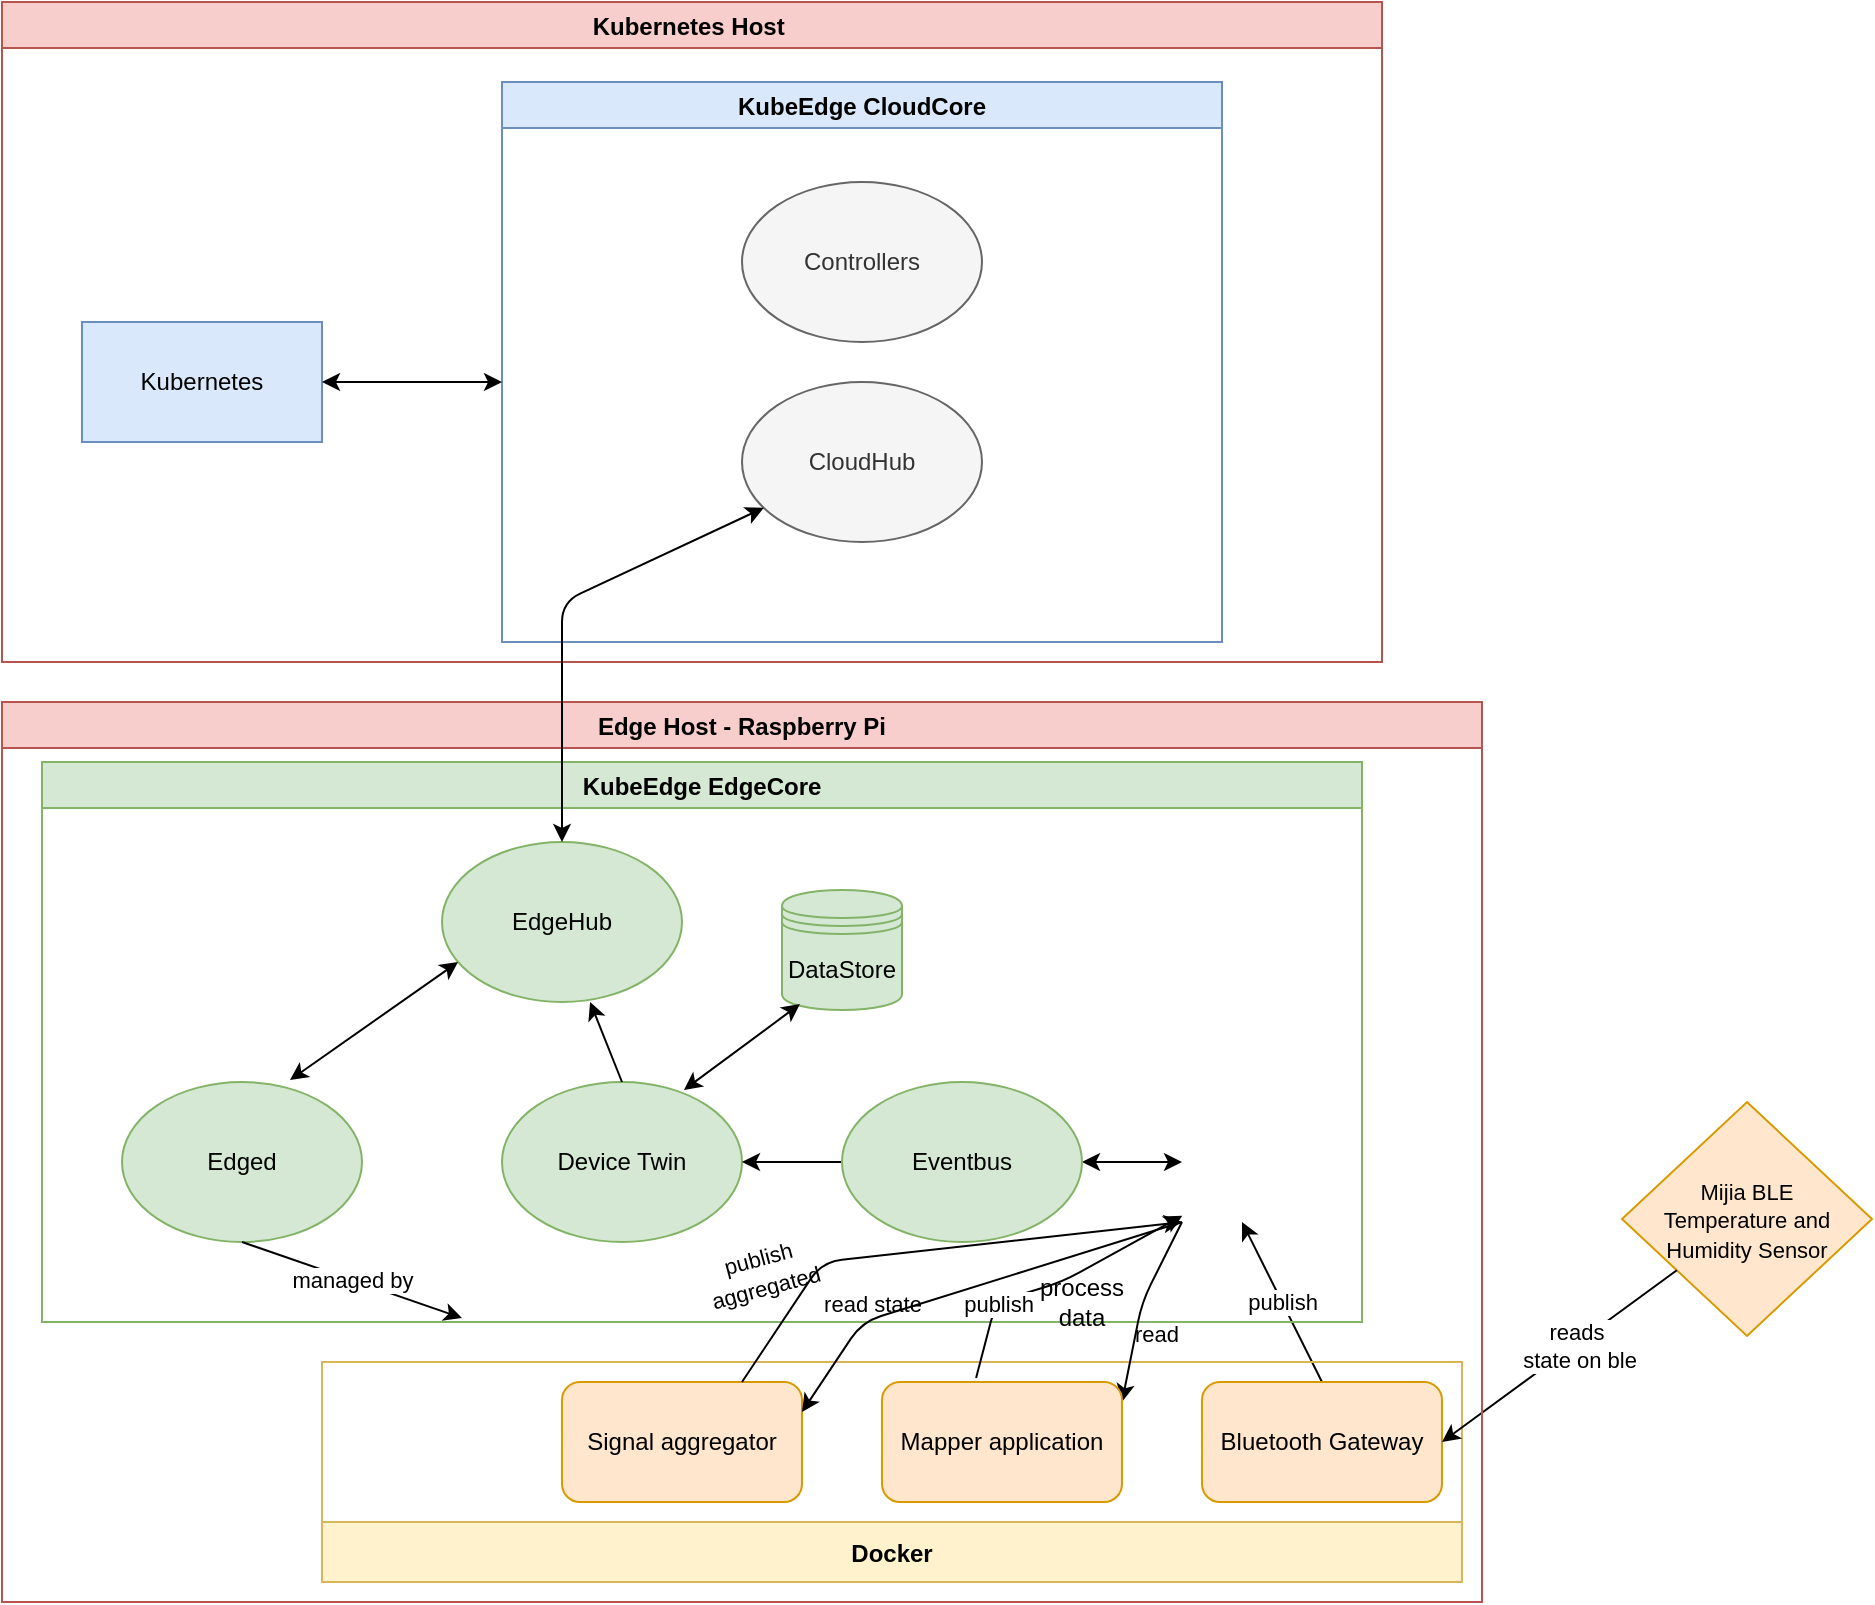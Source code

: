 <mxfile version="15.8.4" type="device"><diagram id="oH_WaApHHXcV6CkFzTGJ" name="Page-1"><mxGraphModel dx="946" dy="672" grid="1" gridSize="10" guides="1" tooltips="1" connect="1" arrows="1" fold="1" page="1" pageScale="1" pageWidth="1169" pageHeight="827" math="0" shadow="0"><root><mxCell id="0"/><mxCell id="1" parent="0"/><mxCell id="12OhkxzsGymuenFKaiSf-7" value="EdgeHub" style="ellipse;whiteSpace=wrap;html=1;fillColor=#d5e8d4;strokeColor=#82b366;" parent="1" vertex="1"><mxGeometry x="270" y="430" width="120" height="80" as="geometry"/></mxCell><mxCell id="12OhkxzsGymuenFKaiSf-8" value="Device Twin" style="ellipse;whiteSpace=wrap;html=1;fillColor=#d5e8d4;strokeColor=#82b366;" parent="1" vertex="1"><mxGeometry x="300" y="550" width="120" height="80" as="geometry"/></mxCell><mxCell id="AnsxF-94lp9Sh54C-K4z-2" value="" style="shape=image;verticalLabelPosition=bottom;labelBackgroundColor=#ffffff;verticalAlign=top;aspect=fixed;imageAspect=0;image=https://res.cloudinary.com/canonical/image/fetch/f_auto,q_auto,fl_sanitize,w_60,h_60/https://dashboard.snapcraft.io/site_media/appmedia/2018/08/mosquitto-logo-only.svg.png;" parent="1" vertex="1"><mxGeometry x="640" y="560" width="60" height="60" as="geometry"/></mxCell><mxCell id="AnsxF-94lp9Sh54C-K4z-3" value="" style="endArrow=classic;startArrow=classic;html=1;entryX=0;entryY=0.5;entryDx=0;entryDy=0;exitX=1;exitY=0.5;exitDx=0;exitDy=0;" parent="1" source="12OhkxzsGymuenFKaiSf-9" target="AnsxF-94lp9Sh54C-K4z-2" edge="1"><mxGeometry width="50" height="50" relative="1" as="geometry"><mxPoint x="520" y="630" as="sourcePoint"/><mxPoint x="570" y="580" as="targetPoint"/></mxGeometry></mxCell><mxCell id="AnsxF-94lp9Sh54C-K4z-4" value="" style="endArrow=classic;html=1;entryX=1;entryY=0.5;entryDx=0;entryDy=0;exitX=0;exitY=0.5;exitDx=0;exitDy=0;" parent="1" source="12OhkxzsGymuenFKaiSf-9" target="12OhkxzsGymuenFKaiSf-8" edge="1"><mxGeometry width="50" height="50" relative="1" as="geometry"><mxPoint x="520" y="630" as="sourcePoint"/><mxPoint x="570" y="580" as="targetPoint"/></mxGeometry></mxCell><mxCell id="AnsxF-94lp9Sh54C-K4z-9" value="&lt;span style=&quot;color: rgb(0 , 0 , 0) ; font-family: &amp;#34;helvetica&amp;#34; ; font-size: 11px ; font-style: normal ; font-weight: 400 ; letter-spacing: normal ; text-align: center ; text-indent: 0px ; text-transform: none ; word-spacing: 0px ; display: inline ; float: none&quot;&gt;Mijia BLE&lt;br&gt;Temperature and Humidity Sensor&lt;/span&gt;" style="rhombus;whiteSpace=wrap;html=1;fillColor=#ffe6cc;strokeColor=#d79b00;" parent="1" vertex="1"><mxGeometry x="860" y="560" width="125" height="117" as="geometry"/></mxCell><mxCell id="AnsxF-94lp9Sh54C-K4z-10" value="" style="endArrow=classic;html=1;entryX=0.5;entryY=1;entryDx=0;entryDy=0;exitX=0.5;exitY=0;exitDx=0;exitDy=0;" parent="1" source="12OhkxzsGymuenFKaiSf-11" target="AnsxF-94lp9Sh54C-K4z-2" edge="1"><mxGeometry relative="1" as="geometry"><mxPoint x="430" y="770" as="sourcePoint"/><mxPoint x="530" y="770" as="targetPoint"/></mxGeometry></mxCell><mxCell id="AnsxF-94lp9Sh54C-K4z-11" value="publish" style="edgeLabel;resizable=0;html=1;align=center;verticalAlign=middle;" parent="AnsxF-94lp9Sh54C-K4z-10" connectable="0" vertex="1"><mxGeometry relative="1" as="geometry"/></mxCell><mxCell id="AnsxF-94lp9Sh54C-K4z-17" value="DataStore" style="shape=datastore;whiteSpace=wrap;html=1;fillColor=#d5e8d4;strokeColor=#82b366;" parent="1" vertex="1"><mxGeometry x="440" y="454" width="60" height="60" as="geometry"/></mxCell><mxCell id="AnsxF-94lp9Sh54C-K4z-23" value="Edged" style="ellipse;whiteSpace=wrap;html=1;fillColor=#d5e8d4;strokeColor=#82b366;" parent="1" vertex="1"><mxGeometry x="110" y="550" width="120" height="80" as="geometry"/></mxCell><mxCell id="AnsxF-94lp9Sh54C-K4z-24" value="" style="endArrow=classic;startArrow=classic;html=1;exitX=0.7;exitY=-0.012;exitDx=0;exitDy=0;exitPerimeter=0;entryX=0.067;entryY=0.75;entryDx=0;entryDy=0;entryPerimeter=0;" parent="1" source="AnsxF-94lp9Sh54C-K4z-23" target="12OhkxzsGymuenFKaiSf-7" edge="1"><mxGeometry width="50" height="50" relative="1" as="geometry"><mxPoint x="220" y="540" as="sourcePoint"/><mxPoint x="270" y="490" as="targetPoint"/></mxGeometry></mxCell><mxCell id="AnsxF-94lp9Sh54C-K4z-25" value="" style="endArrow=classic;html=1;entryX=0.617;entryY=1;entryDx=0;entryDy=0;entryPerimeter=0;exitX=0.5;exitY=0;exitDx=0;exitDy=0;" parent="1" source="12OhkxzsGymuenFKaiSf-8" target="12OhkxzsGymuenFKaiSf-7" edge="1"><mxGeometry width="50" height="50" relative="1" as="geometry"><mxPoint x="450" y="710" as="sourcePoint"/><mxPoint x="500" y="660" as="targetPoint"/></mxGeometry></mxCell><mxCell id="AnsxF-94lp9Sh54C-K4z-26" value="" style="endArrow=classic;startArrow=classic;html=1;exitX=0.758;exitY=0.05;exitDx=0;exitDy=0;exitPerimeter=0;entryX=0.15;entryY=0.95;entryDx=0;entryDy=0;entryPerimeter=0;" parent="1" source="12OhkxzsGymuenFKaiSf-8" target="AnsxF-94lp9Sh54C-K4z-17" edge="1"><mxGeometry width="50" height="50" relative="1" as="geometry"><mxPoint x="390" y="560" as="sourcePoint"/><mxPoint x="440" y="510" as="targetPoint"/></mxGeometry></mxCell><mxCell id="AnsxF-94lp9Sh54C-K4z-27" value="Docker" style="swimlane;fillColor=#fff2cc;startSize=30;flipV=1;strokeColor=#d6b656;" parent="1" vertex="1"><mxGeometry x="210" y="690" width="570" height="110" as="geometry"><mxRectangle x="170" y="620" width="90" height="110" as="alternateBounds"/></mxGeometry></mxCell><mxCell id="12OhkxzsGymuenFKaiSf-11" value="Bluetooth Gateway" style="rounded=1;whiteSpace=wrap;html=1;fillColor=#ffe6cc;strokeColor=#d79b00;" parent="AnsxF-94lp9Sh54C-K4z-27" vertex="1"><mxGeometry x="440" y="10" width="120" height="60" as="geometry"/></mxCell><mxCell id="IsAHk6qNuBPSFy00uia0-1" value="Signal aggregator" style="rounded=1;whiteSpace=wrap;html=1;fillColor=#ffe6cc;strokeColor=#d79b00;" parent="AnsxF-94lp9Sh54C-K4z-27" vertex="1"><mxGeometry x="120" y="10" width="120" height="60" as="geometry"/></mxCell><mxCell id="AnsxF-94lp9Sh54C-K4z-34" value="" style="endArrow=classic;html=1;exitX=0.5;exitY=1;exitDx=0;exitDy=0;" parent="1" source="AnsxF-94lp9Sh54C-K4z-23" edge="1"><mxGeometry relative="1" as="geometry"><mxPoint x="150" y="660" as="sourcePoint"/><mxPoint x="280" y="668" as="targetPoint"/></mxGeometry></mxCell><mxCell id="AnsxF-94lp9Sh54C-K4z-35" value="managed by" style="edgeLabel;resizable=0;html=1;align=center;verticalAlign=middle;" parent="AnsxF-94lp9Sh54C-K4z-34" connectable="0" vertex="1"><mxGeometry relative="1" as="geometry"/></mxCell><mxCell id="AnsxF-94lp9Sh54C-K4z-36" value="KubeEdge EdgeCore" style="swimlane;fillColor=#d5e8d4;strokeColor=#82b366;" parent="1" vertex="1"><mxGeometry x="70" y="390" width="660" height="280" as="geometry"/></mxCell><mxCell id="12OhkxzsGymuenFKaiSf-9" value="Eventbus" style="ellipse;whiteSpace=wrap;html=1;fillColor=#d5e8d4;strokeColor=#82b366;" parent="AnsxF-94lp9Sh54C-K4z-36" vertex="1"><mxGeometry x="400" y="160" width="120" height="80" as="geometry"/></mxCell><mxCell id="zqTOvpFKbbeMaFAmrcQu-3" value="&lt;font style=&quot;font-size: 11px&quot;&gt;publish aggregated&lt;/font&gt;" style="text;html=1;strokeColor=none;fillColor=none;align=center;verticalAlign=middle;whiteSpace=wrap;rounded=0;labelBackgroundColor=none;rotation=-15;" parent="AnsxF-94lp9Sh54C-K4z-36" vertex="1"><mxGeometry x="330" y="240" width="60" height="30" as="geometry"/></mxCell><mxCell id="AnsxF-94lp9Sh54C-K4z-37" value="CloudHub" style="ellipse;whiteSpace=wrap;html=1;fillColor=#f5f5f5;strokeColor=#666666;fontColor=#333333;" parent="1" vertex="1"><mxGeometry x="420" y="200" width="120" height="80" as="geometry"/></mxCell><mxCell id="AnsxF-94lp9Sh54C-K4z-38" value="Kubernetes" style="rounded=0;whiteSpace=wrap;html=1;fillColor=#dae8fc;strokeColor=#6c8ebf;" parent="1" vertex="1"><mxGeometry x="90" y="170" width="120" height="60" as="geometry"/></mxCell><mxCell id="AnsxF-94lp9Sh54C-K4z-40" value="KubeEdge CloudCore" style="swimlane;fillColor=#dae8fc;strokeColor=#6c8ebf;" parent="1" vertex="1"><mxGeometry x="300" y="50" width="360" height="280" as="geometry"/></mxCell><mxCell id="AnsxF-94lp9Sh54C-K4z-39" value="Controllers" style="ellipse;whiteSpace=wrap;html=1;fillColor=#f5f5f5;strokeColor=#666666;fontColor=#333333;" parent="AnsxF-94lp9Sh54C-K4z-40" vertex="1"><mxGeometry x="120" y="50" width="120" height="80" as="geometry"/></mxCell><mxCell id="AnsxF-94lp9Sh54C-K4z-44" value="" style="endArrow=classic;startArrow=classic;html=1;exitX=1;exitY=0.5;exitDx=0;exitDy=0;" parent="1" source="AnsxF-94lp9Sh54C-K4z-38" edge="1"><mxGeometry width="50" height="50" relative="1" as="geometry"><mxPoint x="430" y="360" as="sourcePoint"/><mxPoint x="300" y="200" as="targetPoint"/></mxGeometry></mxCell><mxCell id="4EsovbHgNXATDf14G56l-1" value="" style="endArrow=classic;html=1;entryX=1;entryY=0.167;entryDx=0;entryDy=0;entryPerimeter=0;exitX=0;exitY=1;exitDx=0;exitDy=0;" parent="1" source="AnsxF-94lp9Sh54C-K4z-2" target="12OhkxzsGymuenFKaiSf-10" edge="1"><mxGeometry relative="1" as="geometry"><mxPoint x="530" y="660" as="sourcePoint"/><mxPoint x="630" y="660" as="targetPoint"/><Array as="points"><mxPoint x="620" y="660"/></Array></mxGeometry></mxCell><mxCell id="4EsovbHgNXATDf14G56l-2" value="read" style="edgeLabel;resizable=0;html=1;align=center;verticalAlign=middle;labelBackgroundColor=none;" parent="4EsovbHgNXATDf14G56l-1" connectable="0" vertex="1"><mxGeometry relative="1" as="geometry"><mxPoint x="7" y="13" as="offset"/></mxGeometry></mxCell><mxCell id="4EsovbHgNXATDf14G56l-4" value="process data" style="text;html=1;strokeColor=none;align=center;verticalAlign=middle;whiteSpace=wrap;rounded=0;rotation=0;fillColor=none;" parent="1" vertex="1"><mxGeometry x="570" y="650" width="40" height="20" as="geometry"/></mxCell><mxCell id="4EsovbHgNXATDf14G56l-5" value="" style="endArrow=classic;html=1;exitX=0.392;exitY=-0.033;exitDx=0;exitDy=0;exitPerimeter=0;entryX=0.002;entryY=0.948;entryDx=0;entryDy=0;entryPerimeter=0;" parent="1" source="12OhkxzsGymuenFKaiSf-10" target="AnsxF-94lp9Sh54C-K4z-2" edge="1"><mxGeometry relative="1" as="geometry"><mxPoint x="507.52" y="680" as="sourcePoint"/><mxPoint x="640" y="606.44" as="targetPoint"/><Array as="points"><mxPoint x="547" y="660"/><mxPoint x="580" y="650"/></Array></mxGeometry></mxCell><mxCell id="4EsovbHgNXATDf14G56l-6" value="publish" style="edgeLabel;resizable=0;html=1;align=center;verticalAlign=middle;" parent="4EsovbHgNXATDf14G56l-5" connectable="0" vertex="1"><mxGeometry relative="1" as="geometry"><mxPoint x="-30" y="10" as="offset"/></mxGeometry></mxCell><mxCell id="mRcr8wu7etXf8s4YBtc--1" value="" style="endArrow=classic;html=1;entryX=1;entryY=0.5;entryDx=0;entryDy=0;" parent="1" source="AnsxF-94lp9Sh54C-K4z-9" target="12OhkxzsGymuenFKaiSf-11" edge="1"><mxGeometry relative="1" as="geometry"><mxPoint x="770" y="730" as="sourcePoint"/><mxPoint x="870" y="730" as="targetPoint"/></mxGeometry></mxCell><mxCell id="mRcr8wu7etXf8s4YBtc--2" value="reads&lt;br&gt;&amp;nbsp;state on ble" style="edgeLabel;resizable=0;html=1;align=center;verticalAlign=middle;labelBackgroundColor=default;" parent="mRcr8wu7etXf8s4YBtc--1" connectable="0" vertex="1"><mxGeometry relative="1" as="geometry"><mxPoint x="8" y="-5" as="offset"/></mxGeometry></mxCell><mxCell id="IsAHk6qNuBPSFy00uia0-4" value="" style="endArrow=classic;html=1;exitX=0.75;exitY=0;exitDx=0;exitDy=0;entryX=0;entryY=1;entryDx=0;entryDy=0;" parent="1" source="IsAHk6qNuBPSFy00uia0-1" target="AnsxF-94lp9Sh54C-K4z-2" edge="1"><mxGeometry relative="1" as="geometry"><mxPoint x="370" y="610" as="sourcePoint"/><mxPoint x="470" y="610" as="targetPoint"/><Array as="points"><mxPoint x="460" y="640"/></Array></mxGeometry></mxCell><mxCell id="IsAHk6qNuBPSFy00uia0-5" value="read state" style="edgeLabel;resizable=0;html=1;align=center;verticalAlign=middle;labelBackgroundColor=none;" parent="IsAHk6qNuBPSFy00uia0-4" connectable="0" vertex="1"><mxGeometry relative="1" as="geometry"><mxPoint x="-29" y="27" as="offset"/></mxGeometry></mxCell><mxCell id="IsAHk6qNuBPSFy00uia0-10" value="" style="endArrow=classic;html=1;exitX=0;exitY=1;exitDx=0;exitDy=0;entryX=1;entryY=0.25;entryDx=0;entryDy=0;" parent="1" source="AnsxF-94lp9Sh54C-K4z-2" target="IsAHk6qNuBPSFy00uia0-1" edge="1"><mxGeometry relative="1" as="geometry"><mxPoint x="430" y="660" as="sourcePoint"/><mxPoint x="530" y="660" as="targetPoint"/><Array as="points"><mxPoint x="480" y="670"/></Array></mxGeometry></mxCell><mxCell id="ww52XeGwmt_Kul9LaO50-2" value="Kubernetes Host " style="swimlane;fillColor=#f8cecc;strokeColor=#b85450;" parent="1" vertex="1"><mxGeometry x="50" y="10" width="690" height="330" as="geometry"/></mxCell><mxCell id="ww52XeGwmt_Kul9LaO50-3" value="Edge Host - Raspberry Pi" style="swimlane;labelBackgroundColor=none;fillColor=#f8cecc;strokeColor=#b85450;" parent="1" vertex="1"><mxGeometry x="50" y="360" width="740" height="450" as="geometry"/></mxCell><mxCell id="12OhkxzsGymuenFKaiSf-10" value="Mapper application" style="rounded=1;whiteSpace=wrap;html=1;fillColor=#ffe6cc;strokeColor=#d79b00;" parent="ww52XeGwmt_Kul9LaO50-3" vertex="1"><mxGeometry x="440" y="340" width="120" height="60" as="geometry"/></mxCell><mxCell id="AnsxF-94lp9Sh54C-K4z-42" value="" style="endArrow=classic;startArrow=classic;html=1;exitX=0.5;exitY=0;exitDx=0;exitDy=0;" parent="1" source="12OhkxzsGymuenFKaiSf-7" target="AnsxF-94lp9Sh54C-K4z-37" edge="1"><mxGeometry width="50" height="50" relative="1" as="geometry"><mxPoint x="430" y="360" as="sourcePoint"/><mxPoint x="420" y="330" as="targetPoint"/><Array as="points"><mxPoint x="330" y="310"/></Array></mxGeometry></mxCell></root></mxGraphModel></diagram></mxfile>